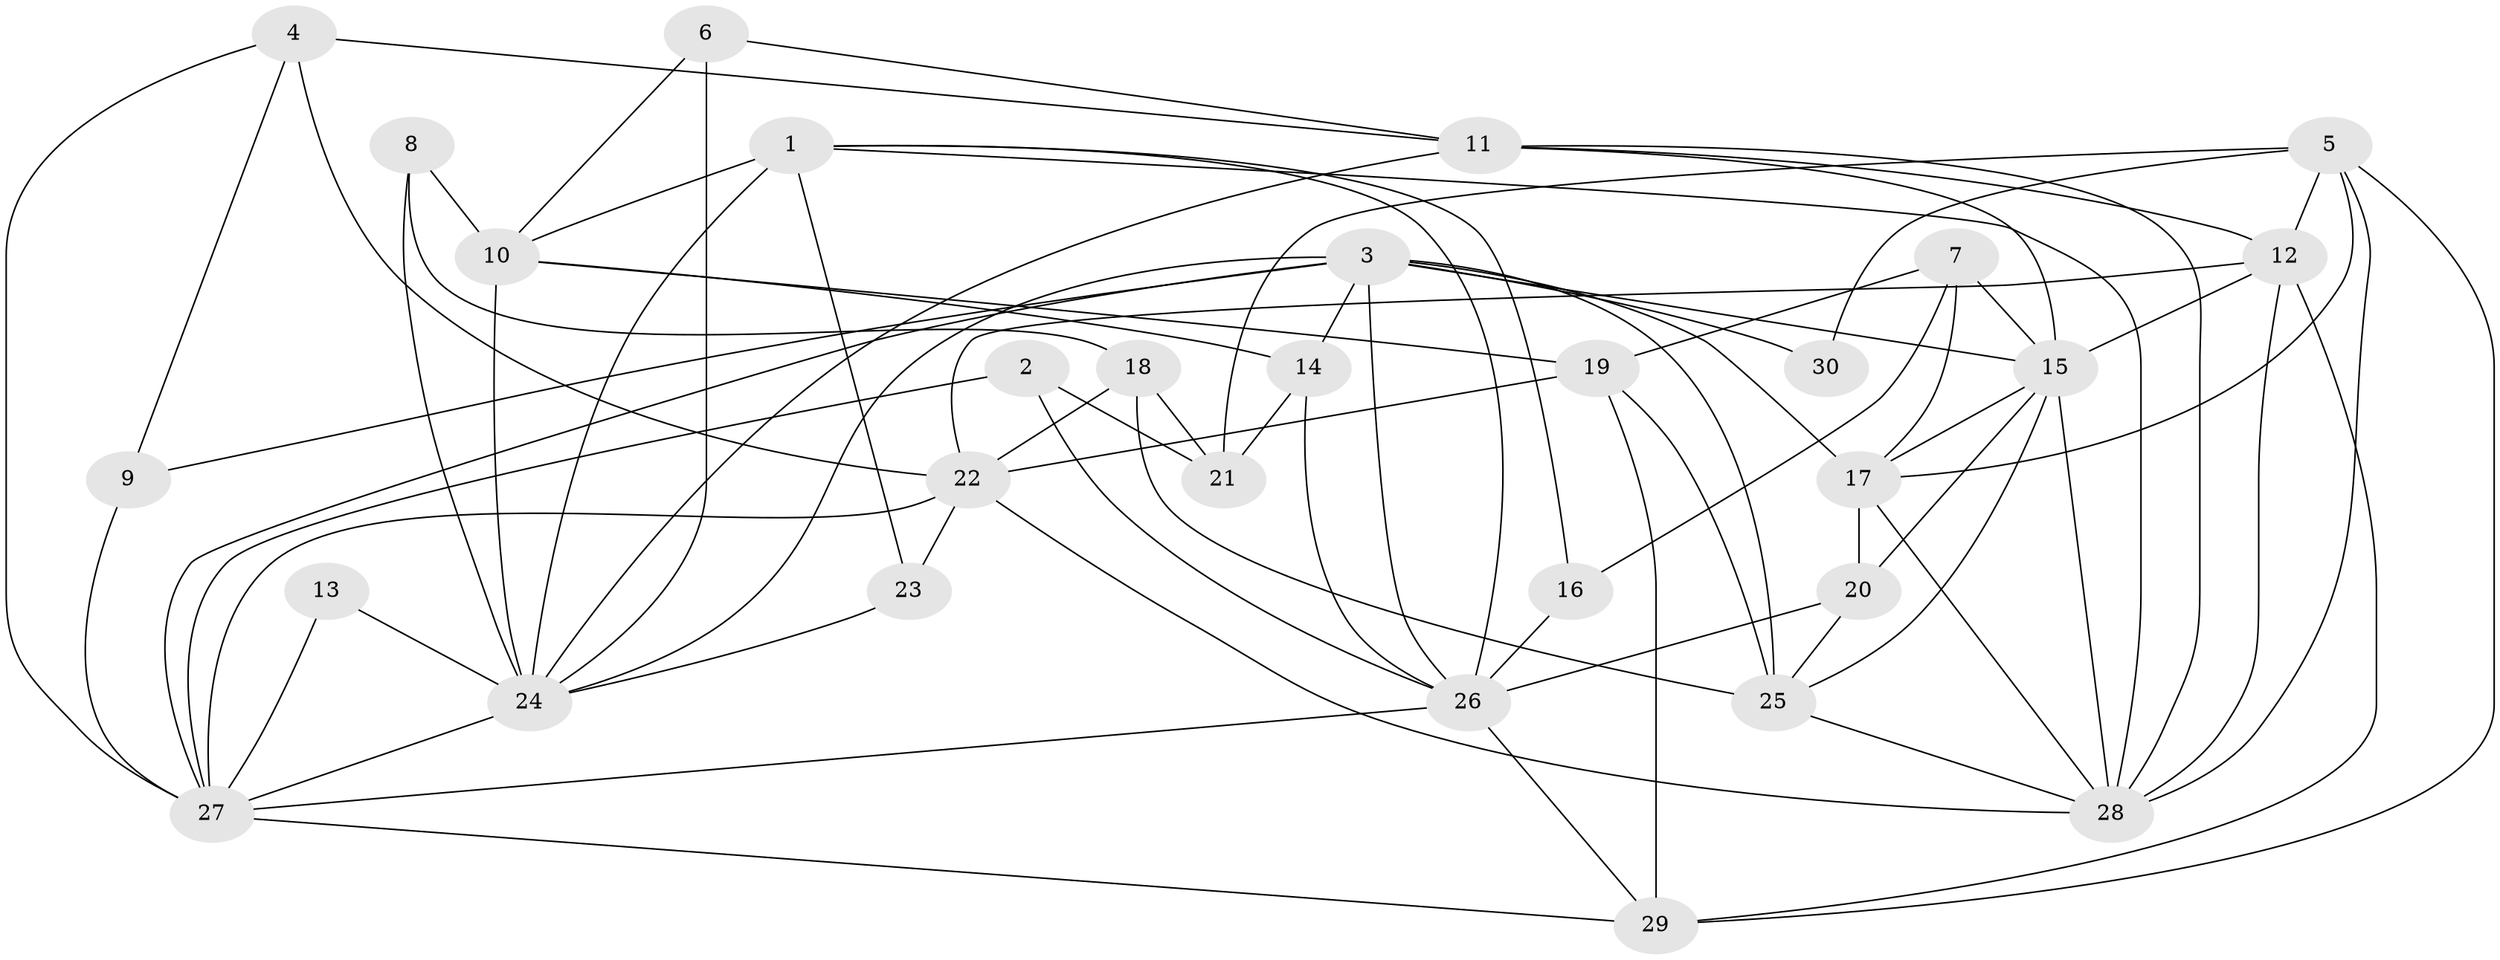 // original degree distribution, {3: 0.3050847457627119, 4: 0.3559322033898305, 7: 0.03389830508474576, 6: 0.1016949152542373, 5: 0.13559322033898305, 2: 0.06779661016949153}
// Generated by graph-tools (version 1.1) at 2025/26/03/09/25 03:26:21]
// undirected, 30 vertices, 78 edges
graph export_dot {
graph [start="1"]
  node [color=gray90,style=filled];
  1;
  2;
  3;
  4;
  5;
  6;
  7;
  8;
  9;
  10;
  11;
  12;
  13;
  14;
  15;
  16;
  17;
  18;
  19;
  20;
  21;
  22;
  23;
  24;
  25;
  26;
  27;
  28;
  29;
  30;
  1 -- 10 [weight=1.0];
  1 -- 16 [weight=1.0];
  1 -- 23 [weight=1.0];
  1 -- 24 [weight=3.0];
  1 -- 26 [weight=1.0];
  1 -- 28 [weight=1.0];
  2 -- 21 [weight=1.0];
  2 -- 26 [weight=1.0];
  2 -- 27 [weight=1.0];
  3 -- 9 [weight=1.0];
  3 -- 14 [weight=1.0];
  3 -- 15 [weight=1.0];
  3 -- 17 [weight=2.0];
  3 -- 24 [weight=1.0];
  3 -- 25 [weight=2.0];
  3 -- 26 [weight=1.0];
  3 -- 27 [weight=1.0];
  3 -- 30 [weight=1.0];
  4 -- 9 [weight=1.0];
  4 -- 11 [weight=1.0];
  4 -- 22 [weight=2.0];
  4 -- 27 [weight=1.0];
  5 -- 12 [weight=1.0];
  5 -- 17 [weight=1.0];
  5 -- 21 [weight=1.0];
  5 -- 28 [weight=1.0];
  5 -- 29 [weight=1.0];
  5 -- 30 [weight=1.0];
  6 -- 10 [weight=1.0];
  6 -- 11 [weight=1.0];
  6 -- 24 [weight=1.0];
  7 -- 15 [weight=1.0];
  7 -- 16 [weight=1.0];
  7 -- 17 [weight=1.0];
  7 -- 19 [weight=1.0];
  8 -- 10 [weight=1.0];
  8 -- 18 [weight=1.0];
  8 -- 24 [weight=1.0];
  9 -- 27 [weight=2.0];
  10 -- 14 [weight=1.0];
  10 -- 19 [weight=1.0];
  10 -- 24 [weight=1.0];
  11 -- 12 [weight=1.0];
  11 -- 15 [weight=1.0];
  11 -- 24 [weight=1.0];
  11 -- 28 [weight=1.0];
  12 -- 15 [weight=1.0];
  12 -- 22 [weight=1.0];
  12 -- 28 [weight=1.0];
  12 -- 29 [weight=1.0];
  13 -- 24 [weight=1.0];
  13 -- 27 [weight=1.0];
  14 -- 21 [weight=1.0];
  14 -- 26 [weight=1.0];
  15 -- 17 [weight=1.0];
  15 -- 20 [weight=2.0];
  15 -- 25 [weight=1.0];
  15 -- 28 [weight=1.0];
  16 -- 26 [weight=2.0];
  17 -- 20 [weight=1.0];
  17 -- 28 [weight=1.0];
  18 -- 21 [weight=1.0];
  18 -- 22 [weight=1.0];
  18 -- 25 [weight=1.0];
  19 -- 22 [weight=1.0];
  19 -- 25 [weight=1.0];
  19 -- 29 [weight=1.0];
  20 -- 25 [weight=1.0];
  20 -- 26 [weight=2.0];
  22 -- 23 [weight=1.0];
  22 -- 27 [weight=1.0];
  22 -- 28 [weight=1.0];
  23 -- 24 [weight=1.0];
  24 -- 27 [weight=1.0];
  25 -- 28 [weight=1.0];
  26 -- 27 [weight=1.0];
  26 -- 29 [weight=1.0];
  27 -- 29 [weight=1.0];
}
